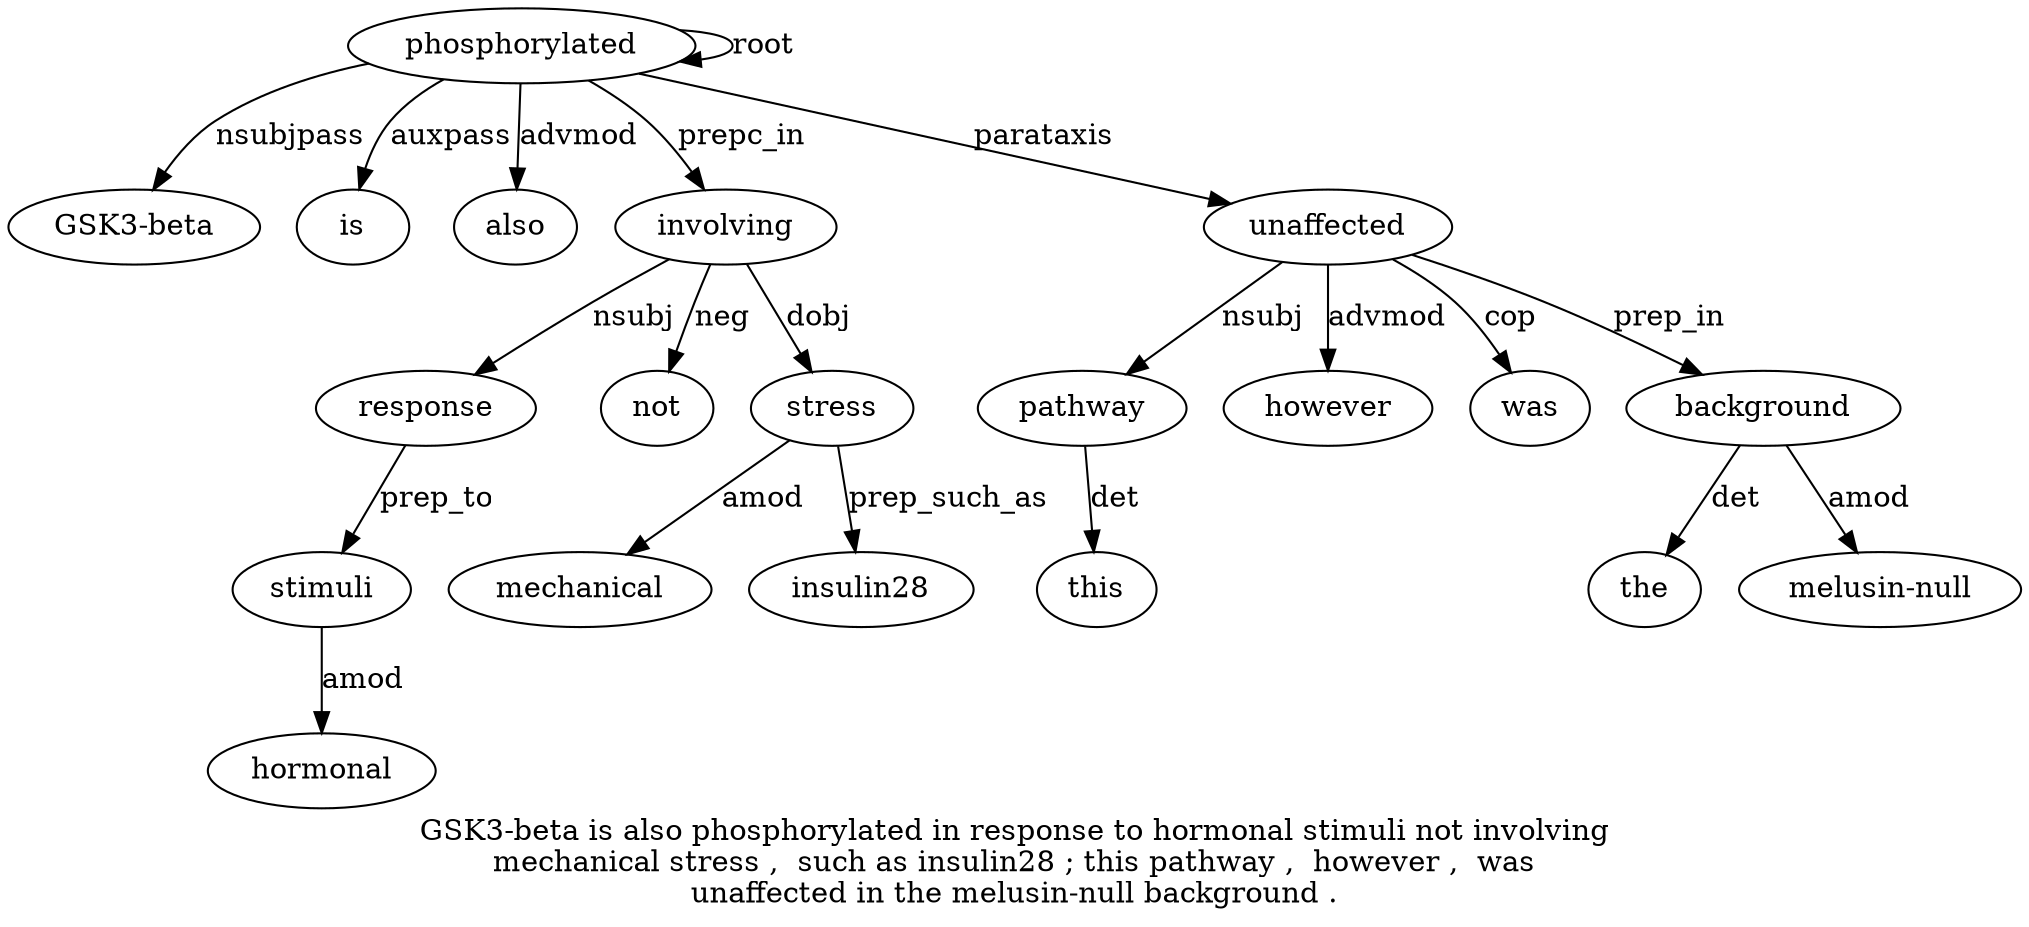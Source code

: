 digraph "GSK3-beta is also phosphorylated in response to hormonal stimuli not involving mechanical stress ,  such as insulin28 ; this pathway ,  however ,  was unaffected in the melusin-null background ." {
label="GSK3-beta is also phosphorylated in response to hormonal stimuli not involving
mechanical stress ,  such as insulin28 ; this pathway ,  however ,  was
unaffected in the melusin-null background .";
phosphorylated4 [style=filled, fillcolor=white, label=phosphorylated];
"GSK3-beta1" [style=filled, fillcolor=white, label="GSK3-beta"];
phosphorylated4 -> "GSK3-beta1"  [label=nsubjpass];
is2 [style=filled, fillcolor=white, label=is];
phosphorylated4 -> is2  [label=auxpass];
also3 [style=filled, fillcolor=white, label=also];
phosphorylated4 -> also3  [label=advmod];
phosphorylated4 -> phosphorylated4  [label=root];
involving11 [style=filled, fillcolor=white, label=involving];
response6 [style=filled, fillcolor=white, label=response];
involving11 -> response6  [label=nsubj];
stimuli9 [style=filled, fillcolor=white, label=stimuli];
hormonal8 [style=filled, fillcolor=white, label=hormonal];
stimuli9 -> hormonal8  [label=amod];
response6 -> stimuli9  [label=prep_to];
not10 [style=filled, fillcolor=white, label=not];
involving11 -> not10  [label=neg];
phosphorylated4 -> involving11  [label=prepc_in];
stress13 [style=filled, fillcolor=white, label=stress];
mechanical12 [style=filled, fillcolor=white, label=mechanical];
stress13 -> mechanical12  [label=amod];
involving11 -> stress13  [label=dobj];
insulin2817 [style=filled, fillcolor=white, label=insulin28];
stress13 -> insulin2817  [label=prep_such_as];
pathway20 [style=filled, fillcolor=white, label=pathway];
this19 [style=filled, fillcolor=white, label=this];
pathway20 -> this19  [label=det];
unaffected25 [style=filled, fillcolor=white, label=unaffected];
unaffected25 -> pathway20  [label=nsubj];
however22 [style=filled, fillcolor=white, label=however];
unaffected25 -> however22  [label=advmod];
was24 [style=filled, fillcolor=white, label=was];
unaffected25 -> was24  [label=cop];
phosphorylated4 -> unaffected25  [label=parataxis];
background29 [style=filled, fillcolor=white, label=background];
the27 [style=filled, fillcolor=white, label=the];
background29 -> the27  [label=det];
"melusin-null28" [style=filled, fillcolor=white, label="melusin-null"];
background29 -> "melusin-null28"  [label=amod];
unaffected25 -> background29  [label=prep_in];
}
